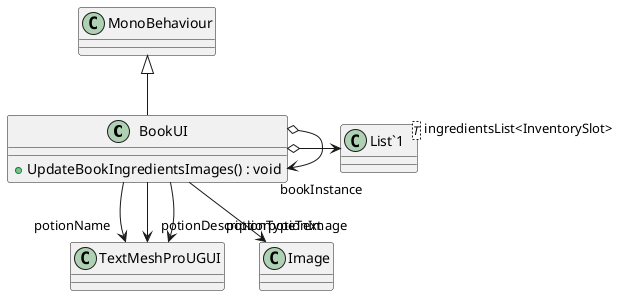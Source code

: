 @startuml
class BookUI {
    + UpdateBookIngredientsImages() : void
}
class "List`1"<T> {
}
MonoBehaviour <|-- BookUI
BookUI o-> "bookInstance" BookUI
BookUI --> "potionName" TextMeshProUGUI
BookUI --> "potionDescription" TextMeshProUGUI
BookUI --> "potionImage" Image
BookUI --> "potionTypeText" TextMeshProUGUI
BookUI o-> "ingredientsList<InventorySlot>" "List`1"
@enduml
